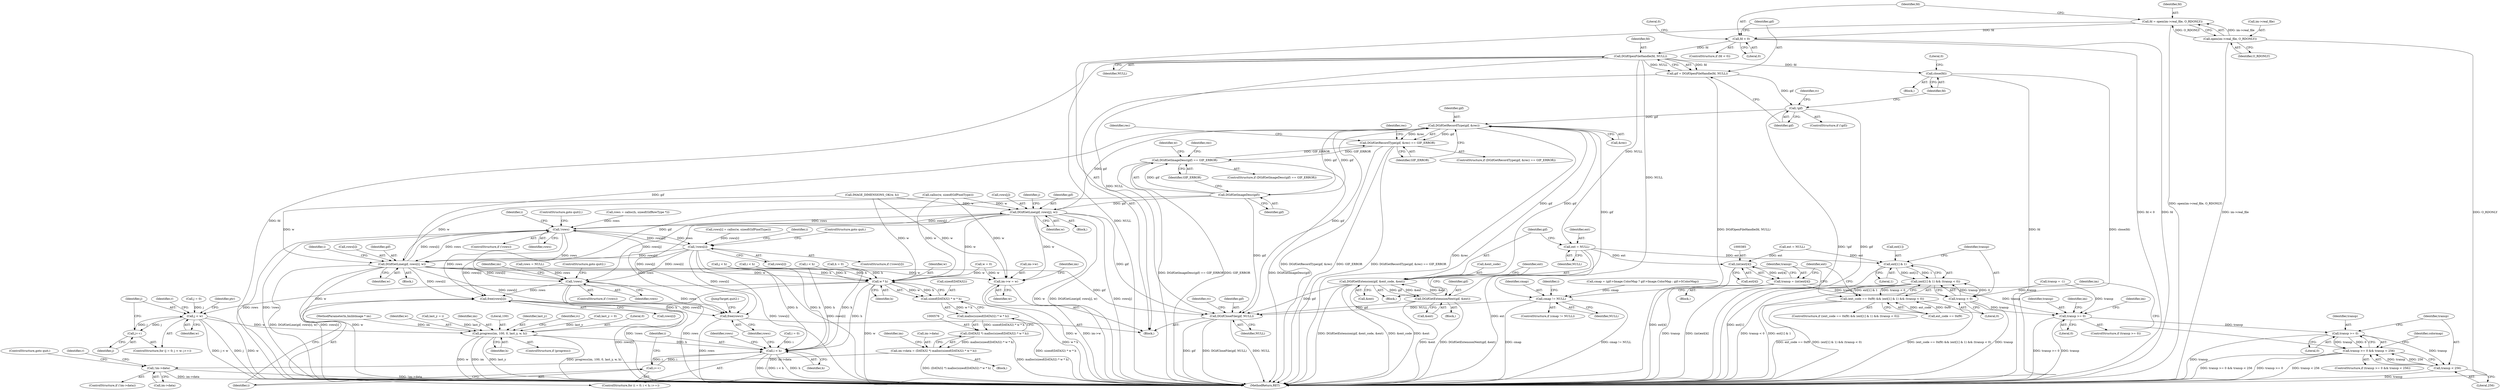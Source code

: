 digraph "0_enlightment_37a96801663b7b4cd3fbe56cc0eb8b6a17e766a8@API" {
"1000174" [label="(Call,fd = open(im->real_file, O_RDONLY))"];
"1000176" [label="(Call,open(im->real_file, O_RDONLY))"];
"1000182" [label="(Call,fd < 0)"];
"1000189" [label="(Call,DGifOpenFileHandle(fd, NULL))"];
"1000187" [label="(Call,gif = DGifOpenFileHandle(fd, NULL))"];
"1000193" [label="(Call,!gif)"];
"1000207" [label="(Call,DGifGetRecordType(gif, &rec))"];
"1000206" [label="(Call,DGifGetRecordType(gif, &rec) == GIF_ERROR)"];
"1000225" [label="(Call,DGifGetImageDesc(gif) == GIF_ERROR)"];
"1000226" [label="(Call,DGifGetImageDesc(gif))"];
"1000320" [label="(Call,DGifGetLine(gif, rows[j], w))"];
"1000261" [label="(Call,!rows)"];
"1000283" [label="(Call,!rows[i])"];
"1000338" [label="(Call,DGifGetLine(gif, rows[i], w))"];
"1000417" [label="(Call,!rows)"];
"1000763" [label="(Call,free(rows[i]))"];
"1000767" [label="(Call,free(rows))"];
"1000421" [label="(Call,im->w = w)"];
"1000581" [label="(Call,w * h)"];
"1000578" [label="(Call,sizeof(DATA32) * w * h)"];
"1000577" [label="(Call,malloc(sizeof(DATA32) * w * h))"];
"1000575" [label="(Call,(DATA32 *) malloc(sizeof(DATA32) * w * h))"];
"1000571" [label="(Call,im->data = (DATA32 *) malloc(sizeof(DATA32) * w * h))"];
"1000585" [label="(Call,!im->data)"];
"1000653" [label="(Call,j < w)"];
"1000656" [label="(Call,j++)"];
"1000743" [label="(Call,progress(im, 100, 0, last_y, w, h))"];
"1000758" [label="(Call,i < h)"];
"1000761" [label="(Call,i++)"];
"1000770" [label="(Call,DGifCloseFile(gif, NULL))"];
"1000358" [label="(Call,DGifGetExtension(gif, &ext_code, &ext))"];
"1000392" [label="(Call,DGifGetExtensionNext(gif, &ext))"];
"1000196" [label="(Call,close(fd))"];
"1000355" [label="(Call,ext = NULL)"];
"1000373" [label="(Call,ext[1] & 1)"];
"1000372" [label="(Call,(ext[1] & 1) && (transp < 0))"];
"1000368" [label="(Call,(ext_code == 0xf9) && (ext[1] & 1) && (transp < 0))"];
"1000384" [label="(Call,(int)ext[4])"];
"1000382" [label="(Call,transp = (int)ext[4])"];
"1000378" [label="(Call,transp < 0)"];
"1000400" [label="(Call,transp >= 0)"];
"1000547" [label="(Call,transp >= 0)"];
"1000546" [label="(Call,transp >= 0 && transp < 256)"];
"1000550" [label="(Call,transp < 256)"];
"1000479" [label="(Call,cmap != NULL)"];
"1000224" [label="(ControlStructure,if (DGifGetImageDesc(gif) == GIF_ERROR))"];
"1000227" [label="(Identifier,gif)"];
"1000283" [label="(Call,!rows[i])"];
"1000400" [label="(Call,transp >= 0)"];
"1000177" [label="(Call,im->real_file)"];
"1000748" [label="(Identifier,w)"];
"1000694" [label="(Call,last_y = i)"];
"1000226" [label="(Call,DGifGetImageDesc(gif))"];
"1000359" [label="(Identifier,gif)"];
"1000573" [label="(Identifier,im)"];
"1000420" [label="(ControlStructure,goto quit2;)"];
"1000744" [label="(Identifier,im)"];
"1000745" [label="(Literal,100)"];
"1000367" [label="(ControlStructure,if ((ext_code == 0xf9) && (ext[1] & 1) && (transp < 0)))"];
"1000416" [label="(ControlStructure,if (!rows))"];
"1000768" [label="(Identifier,rows)"];
"1000406" [label="(Identifier,im)"];
"1000760" [label="(Identifier,h)"];
"1000399" [label="(ControlStructure,if (transp >= 0))"];
"1000386" [label="(Call,ext[4])"];
"1000552" [label="(Literal,256)"];
"1000754" [label="(ControlStructure,for (i = 0; i < h; i++))"];
"1000357" [label="(Identifier,NULL)"];
"1000187" [label="(Call,gif = DGifOpenFileHandle(fd, NULL))"];
"1000250" [label="(Call,IMAGE_DIMENSIONS_OK(w, h))"];
"1000417" [label="(Call,!rows)"];
"1000272" [label="(Identifier,i)"];
"1000369" [label="(Call,ext_code == 0xf9)"];
"1000547" [label="(Call,transp >= 0)"];
"1000183" [label="(Identifier,fd)"];
"1000201" [label="(Identifier,rc)"];
"1000428" [label="(Identifier,im)"];
"1000548" [label="(Identifier,transp)"];
"1000332" [label="(Call,i < h)"];
"1000260" [label="(ControlStructure,if (!rows))"];
"1000747" [label="(Identifier,last_y)"];
"1000175" [label="(Identifier,fd)"];
"1000362" [label="(Call,&ext)"];
"1000180" [label="(Identifier,O_RDONLY)"];
"1000450" [label="(Block,)"];
"1000268" [label="(Call,i < h)"];
"1000325" [label="(Identifier,w)"];
"1000225" [label="(Call,DGifGetImageDesc(gif) == GIF_ERROR)"];
"1000188" [label="(Identifier,gif)"];
"1000355" [label="(Call,ext = NULL)"];
"1000322" [label="(Call,rows[j])"];
"1000181" [label="(ControlStructure,if (fd < 0))"];
"1000743" [label="(Call,progress(im, 100, 0, last_y, w, h))"];
"1000339" [label="(Identifier,gif)"];
"1000199" [label="(Literal,0)"];
"1000751" [label="(Identifier,rc)"];
"1000423" [label="(Identifier,im)"];
"1000662" [label="(Identifier,ptr)"];
"1000209" [label="(Call,&rec)"];
"1000194" [label="(Identifier,gif)"];
"1000336" [label="(Identifier,i)"];
"1000649" [label="(ControlStructure,for (j = 0; j < w; j++))"];
"1000769" [label="(JumpTarget,quit2:)"];
"1000770" [label="(Call,DGifCloseFile(gif, NULL))"];
"1000366" [label="(Block,)"];
"1000480" [label="(Identifier,cmap)"];
"1000115" [label="(Block,)"];
"1000381" [label="(Block,)"];
"1000191" [label="(Identifier,NULL)"];
"1000261" [label="(Call,!rows)"];
"1000140" [label="(Call,h = 0)"];
"1000699" [label="(Identifier,r)"];
"1000755" [label="(Call,i = 0)"];
"1000418" [label="(Identifier,rows)"];
"1000485" [label="(Identifier,i)"];
"1000392" [label="(Call,DGifGetExtensionNext(gif, &ext))"];
"1000550" [label="(Call,transp < 256)"];
"1000577" [label="(Call,malloc(sizeof(DATA32) * w * h))"];
"1000571" [label="(Call,im->data = (DATA32 *) malloc(sizeof(DATA32) * w * h))"];
"1000189" [label="(Call,DGifOpenFileHandle(fd, NULL))"];
"1000555" [label="(Identifier,colormap)"];
"1000382" [label="(Call,transp = (int)ext[4])"];
"1000384" [label="(Call,(int)ext[4])"];
"1000764" [label="(Call,rows[i])"];
"1000579" [label="(Call,sizeof(DATA32))"];
"1000235" [label="(Identifier,w)"];
"1000741" [label="(ControlStructure,if (progress))"];
"1000284" [label="(Call,rows[i])"];
"1000352" [label="(Block,)"];
"1000774" [label="(Identifier,rc)"];
"1000282" [label="(ControlStructure,if (!rows[i]))"];
"1000228" [label="(Identifier,GIF_ERROR)"];
"1000153" [label="(Call,last_y = 0)"];
"1000287" [label="(ControlStructure,goto quit;)"];
"1000656" [label="(Call,j++)"];
"1000549" [label="(Literal,0)"];
"1000393" [label="(Identifier,gif)"];
"1000586" [label="(Call,im->data)"];
"1000582" [label="(Identifier,w)"];
"1000655" [label="(Identifier,w)"];
"1000379" [label="(Identifier,transp)"];
"1000263" [label="(ControlStructure,goto quit2;)"];
"1000190" [label="(Identifier,fd)"];
"1000161" [label="(Call,rows = NULL)"];
"1000761" [label="(Call,i++)"];
"1000254" [label="(Call,rows = calloc(h, sizeof(GifRowType *)))"];
"1000758" [label="(Call,i < h)"];
"1000585" [label="(Call,!im->data)"];
"1000186" [label="(Literal,0)"];
"1000184" [label="(Literal,0)"];
"1000343" [label="(Identifier,w)"];
"1000195" [label="(Block,)"];
"1000383" [label="(Identifier,transp)"];
"1000583" [label="(Identifier,h)"];
"1000380" [label="(Literal,0)"];
"1000337" [label="(Block,)"];
"1000746" [label="(Literal,0)"];
"1000377" [label="(Literal,1)"];
"1000315" [label="(Identifier,j)"];
"1000211" [label="(Identifier,GIF_ERROR)"];
"1000266" [label="(Identifier,i)"];
"1000765" [label="(Identifier,rows)"];
"1000771" [label="(Identifier,gif)"];
"1000197" [label="(Identifier,fd)"];
"1000587" [label="(Identifier,im)"];
"1000374" [label="(Call,ext[1])"];
"1000176" [label="(Call,open(im->real_file, O_RDONLY))"];
"1000762" [label="(Identifier,i)"];
"1000478" [label="(ControlStructure,if (cmap != NULL))"];
"1000546" [label="(Call,transp >= 0 && transp < 256)"];
"1000650" [label="(Call,j = 0)"];
"1000654" [label="(Identifier,j)"];
"1000196" [label="(Call,close(fd))"];
"1000479" [label="(Call,cmap != NULL)"];
"1000545" [label="(ControlStructure,if (transp >= 0 && transp < 256))"];
"1000365" [label="(Identifier,ext)"];
"1000767" [label="(Call,free(rows))"];
"1000572" [label="(Call,im->data)"];
"1000401" [label="(Identifier,transp)"];
"1000394" [label="(Call,&ext)"];
"1000193" [label="(Call,!gif)"];
"1000207" [label="(Call,DGifGetRecordType(gif, &rec))"];
"1000759" [label="(Identifier,i)"];
"1000262" [label="(Identifier,rows)"];
"1000320" [label="(Call,DGifGetLine(gif, rows[j], w))"];
"1000338" [label="(Call,DGifGetLine(gif, rows[i], w))"];
"1000192" [label="(ControlStructure,if (!gif))"];
"1000653" [label="(Call,j < w)"];
"1000378" [label="(Call,transp < 0)"];
"1000575" [label="(Call,(DATA32 *) malloc(sizeof(DATA32) * w * h))"];
"1000321" [label="(Identifier,gif)"];
"1000372" [label="(Call,(ext[1] & 1) && (transp < 0))"];
"1000589" [label="(ControlStructure,goto quit;)"];
"1000584" [label="(ControlStructure,if (!im->data))"];
"1000389" [label="(Call,ext = NULL)"];
"1000368" [label="(Call,(ext_code == 0xf9) && (ext[1] & 1) && (transp < 0))"];
"1000581" [label="(Call,w * h)"];
"1000390" [label="(Identifier,ext)"];
"1000182" [label="(Call,fd < 0)"];
"1000174" [label="(Call,fd = open(im->real_file, O_RDONLY))"];
"1000578" [label="(Call,sizeof(DATA32) * w * h)"];
"1000164" [label="(Call,transp = -1)"];
"1000219" [label="(Identifier,rec)"];
"1000214" [label="(Identifier,rec)"];
"1000311" [label="(Call,j < h)"];
"1000457" [label="(Call,cmap = (gif->Image.ColorMap ? gif->Image.ColorMap : gif->SColorMap))"];
"1000205" [label="(ControlStructure,if (DGifGetRecordType(gif, &rec) == GIF_ERROR))"];
"1000402" [label="(Literal,0)"];
"1000593" [label="(Identifier,r)"];
"1000775" [label="(MethodReturn,RET)"];
"1000413" [label="(Identifier,im)"];
"1000356" [label="(Identifier,ext)"];
"1000358" [label="(Call,DGifGetExtension(gif, &ext_code, &ext))"];
"1000749" [label="(Identifier,h)"];
"1000231" [label="(Identifier,rec)"];
"1000425" [label="(Identifier,w)"];
"1000111" [label="(MethodParameterIn,ImlibImage * im)"];
"1000772" [label="(Identifier,NULL)"];
"1000373" [label="(Call,ext[1] & 1)"];
"1000206" [label="(Call,DGifGetRecordType(gif, &rec) == GIF_ERROR)"];
"1000319" [label="(Block,)"];
"1000763" [label="(Call,free(rows[i]))"];
"1000551" [label="(Identifier,transp)"];
"1000340" [label="(Call,rows[i])"];
"1000421" [label="(Call,im->w = w)"];
"1000360" [label="(Call,&ext_code)"];
"1000422" [label="(Call,im->w)"];
"1000208" [label="(Identifier,gif)"];
"1000278" [label="(Call,calloc(w, sizeof(GifPixelType)))"];
"1000481" [label="(Identifier,NULL)"];
"1000657" [label="(Identifier,j)"];
"1000274" [label="(Call,rows[i] = calloc(w, sizeof(GifPixelType)))"];
"1000136" [label="(Call,w = 0)"];
"1000174" -> "1000115"  [label="AST: "];
"1000174" -> "1000176"  [label="CFG: "];
"1000175" -> "1000174"  [label="AST: "];
"1000176" -> "1000174"  [label="AST: "];
"1000183" -> "1000174"  [label="CFG: "];
"1000174" -> "1000775"  [label="DDG: open(im->real_file, O_RDONLY)"];
"1000176" -> "1000174"  [label="DDG: im->real_file"];
"1000176" -> "1000174"  [label="DDG: O_RDONLY"];
"1000174" -> "1000182"  [label="DDG: fd"];
"1000176" -> "1000180"  [label="CFG: "];
"1000177" -> "1000176"  [label="AST: "];
"1000180" -> "1000176"  [label="AST: "];
"1000176" -> "1000775"  [label="DDG: O_RDONLY"];
"1000176" -> "1000775"  [label="DDG: im->real_file"];
"1000182" -> "1000181"  [label="AST: "];
"1000182" -> "1000184"  [label="CFG: "];
"1000183" -> "1000182"  [label="AST: "];
"1000184" -> "1000182"  [label="AST: "];
"1000186" -> "1000182"  [label="CFG: "];
"1000188" -> "1000182"  [label="CFG: "];
"1000182" -> "1000775"  [label="DDG: fd < 0"];
"1000182" -> "1000775"  [label="DDG: fd"];
"1000182" -> "1000189"  [label="DDG: fd"];
"1000189" -> "1000187"  [label="AST: "];
"1000189" -> "1000191"  [label="CFG: "];
"1000190" -> "1000189"  [label="AST: "];
"1000191" -> "1000189"  [label="AST: "];
"1000187" -> "1000189"  [label="CFG: "];
"1000189" -> "1000775"  [label="DDG: fd"];
"1000189" -> "1000775"  [label="DDG: NULL"];
"1000189" -> "1000187"  [label="DDG: fd"];
"1000189" -> "1000187"  [label="DDG: NULL"];
"1000189" -> "1000196"  [label="DDG: fd"];
"1000189" -> "1000355"  [label="DDG: NULL"];
"1000189" -> "1000479"  [label="DDG: NULL"];
"1000189" -> "1000770"  [label="DDG: NULL"];
"1000187" -> "1000115"  [label="AST: "];
"1000188" -> "1000187"  [label="AST: "];
"1000194" -> "1000187"  [label="CFG: "];
"1000187" -> "1000775"  [label="DDG: DGifOpenFileHandle(fd, NULL)"];
"1000187" -> "1000193"  [label="DDG: gif"];
"1000193" -> "1000192"  [label="AST: "];
"1000193" -> "1000194"  [label="CFG: "];
"1000194" -> "1000193"  [label="AST: "];
"1000197" -> "1000193"  [label="CFG: "];
"1000201" -> "1000193"  [label="CFG: "];
"1000193" -> "1000775"  [label="DDG: gif"];
"1000193" -> "1000775"  [label="DDG: !gif"];
"1000193" -> "1000207"  [label="DDG: gif"];
"1000207" -> "1000206"  [label="AST: "];
"1000207" -> "1000209"  [label="CFG: "];
"1000208" -> "1000207"  [label="AST: "];
"1000209" -> "1000207"  [label="AST: "];
"1000211" -> "1000207"  [label="CFG: "];
"1000207" -> "1000775"  [label="DDG: &rec"];
"1000207" -> "1000206"  [label="DDG: gif"];
"1000207" -> "1000206"  [label="DDG: &rec"];
"1000338" -> "1000207"  [label="DDG: gif"];
"1000392" -> "1000207"  [label="DDG: gif"];
"1000320" -> "1000207"  [label="DDG: gif"];
"1000358" -> "1000207"  [label="DDG: gif"];
"1000226" -> "1000207"  [label="DDG: gif"];
"1000207" -> "1000226"  [label="DDG: gif"];
"1000207" -> "1000358"  [label="DDG: gif"];
"1000207" -> "1000770"  [label="DDG: gif"];
"1000206" -> "1000205"  [label="AST: "];
"1000206" -> "1000211"  [label="CFG: "];
"1000211" -> "1000206"  [label="AST: "];
"1000214" -> "1000206"  [label="CFG: "];
"1000219" -> "1000206"  [label="CFG: "];
"1000206" -> "1000775"  [label="DDG: DGifGetRecordType(gif, &rec) == GIF_ERROR"];
"1000206" -> "1000775"  [label="DDG: DGifGetRecordType(gif, &rec)"];
"1000206" -> "1000775"  [label="DDG: GIF_ERROR"];
"1000225" -> "1000206"  [label="DDG: GIF_ERROR"];
"1000206" -> "1000225"  [label="DDG: GIF_ERROR"];
"1000225" -> "1000224"  [label="AST: "];
"1000225" -> "1000228"  [label="CFG: "];
"1000226" -> "1000225"  [label="AST: "];
"1000228" -> "1000225"  [label="AST: "];
"1000231" -> "1000225"  [label="CFG: "];
"1000235" -> "1000225"  [label="CFG: "];
"1000225" -> "1000775"  [label="DDG: DGifGetImageDesc(gif) == GIF_ERROR"];
"1000225" -> "1000775"  [label="DDG: DGifGetImageDesc(gif)"];
"1000225" -> "1000775"  [label="DDG: GIF_ERROR"];
"1000226" -> "1000225"  [label="DDG: gif"];
"1000226" -> "1000227"  [label="CFG: "];
"1000227" -> "1000226"  [label="AST: "];
"1000228" -> "1000226"  [label="CFG: "];
"1000226" -> "1000320"  [label="DDG: gif"];
"1000226" -> "1000338"  [label="DDG: gif"];
"1000226" -> "1000770"  [label="DDG: gif"];
"1000320" -> "1000319"  [label="AST: "];
"1000320" -> "1000325"  [label="CFG: "];
"1000321" -> "1000320"  [label="AST: "];
"1000322" -> "1000320"  [label="AST: "];
"1000325" -> "1000320"  [label="AST: "];
"1000315" -> "1000320"  [label="CFG: "];
"1000320" -> "1000775"  [label="DDG: rows[j]"];
"1000320" -> "1000775"  [label="DDG: w"];
"1000320" -> "1000775"  [label="DDG: DGifGetLine(gif, rows[j], w)"];
"1000320" -> "1000261"  [label="DDG: rows[j]"];
"1000261" -> "1000320"  [label="DDG: rows"];
"1000250" -> "1000320"  [label="DDG: w"];
"1000278" -> "1000320"  [label="DDG: w"];
"1000320" -> "1000417"  [label="DDG: rows[j]"];
"1000320" -> "1000421"  [label="DDG: w"];
"1000320" -> "1000581"  [label="DDG: w"];
"1000320" -> "1000767"  [label="DDG: rows[j]"];
"1000320" -> "1000770"  [label="DDG: gif"];
"1000261" -> "1000260"  [label="AST: "];
"1000261" -> "1000262"  [label="CFG: "];
"1000262" -> "1000261"  [label="AST: "];
"1000263" -> "1000261"  [label="CFG: "];
"1000266" -> "1000261"  [label="CFG: "];
"1000261" -> "1000775"  [label="DDG: rows"];
"1000261" -> "1000775"  [label="DDG: !rows"];
"1000283" -> "1000261"  [label="DDG: rows[i]"];
"1000254" -> "1000261"  [label="DDG: rows"];
"1000338" -> "1000261"  [label="DDG: rows[i]"];
"1000261" -> "1000283"  [label="DDG: rows"];
"1000261" -> "1000338"  [label="DDG: rows"];
"1000261" -> "1000417"  [label="DDG: rows"];
"1000261" -> "1000763"  [label="DDG: rows"];
"1000261" -> "1000767"  [label="DDG: rows"];
"1000283" -> "1000282"  [label="AST: "];
"1000283" -> "1000284"  [label="CFG: "];
"1000284" -> "1000283"  [label="AST: "];
"1000287" -> "1000283"  [label="CFG: "];
"1000272" -> "1000283"  [label="CFG: "];
"1000283" -> "1000775"  [label="DDG: rows[i]"];
"1000283" -> "1000775"  [label="DDG: !rows[i]"];
"1000274" -> "1000283"  [label="DDG: rows[i]"];
"1000283" -> "1000338"  [label="DDG: rows[i]"];
"1000283" -> "1000417"  [label="DDG: rows[i]"];
"1000283" -> "1000763"  [label="DDG: rows[i]"];
"1000283" -> "1000767"  [label="DDG: rows[i]"];
"1000338" -> "1000337"  [label="AST: "];
"1000338" -> "1000343"  [label="CFG: "];
"1000339" -> "1000338"  [label="AST: "];
"1000340" -> "1000338"  [label="AST: "];
"1000343" -> "1000338"  [label="AST: "];
"1000336" -> "1000338"  [label="CFG: "];
"1000338" -> "1000775"  [label="DDG: w"];
"1000338" -> "1000775"  [label="DDG: DGifGetLine(gif, rows[i], w)"];
"1000338" -> "1000775"  [label="DDG: rows[i]"];
"1000250" -> "1000338"  [label="DDG: w"];
"1000278" -> "1000338"  [label="DDG: w"];
"1000338" -> "1000417"  [label="DDG: rows[i]"];
"1000338" -> "1000421"  [label="DDG: w"];
"1000338" -> "1000581"  [label="DDG: w"];
"1000338" -> "1000763"  [label="DDG: rows[i]"];
"1000338" -> "1000767"  [label="DDG: rows[i]"];
"1000338" -> "1000770"  [label="DDG: gif"];
"1000417" -> "1000416"  [label="AST: "];
"1000417" -> "1000418"  [label="CFG: "];
"1000418" -> "1000417"  [label="AST: "];
"1000420" -> "1000417"  [label="CFG: "];
"1000423" -> "1000417"  [label="CFG: "];
"1000417" -> "1000775"  [label="DDG: rows"];
"1000417" -> "1000775"  [label="DDG: !rows"];
"1000161" -> "1000417"  [label="DDG: rows"];
"1000417" -> "1000763"  [label="DDG: rows"];
"1000417" -> "1000767"  [label="DDG: rows"];
"1000763" -> "1000754"  [label="AST: "];
"1000763" -> "1000764"  [label="CFG: "];
"1000764" -> "1000763"  [label="AST: "];
"1000762" -> "1000763"  [label="CFG: "];
"1000763" -> "1000775"  [label="DDG: rows[i]"];
"1000763" -> "1000767"  [label="DDG: rows[i]"];
"1000767" -> "1000115"  [label="AST: "];
"1000767" -> "1000768"  [label="CFG: "];
"1000768" -> "1000767"  [label="AST: "];
"1000769" -> "1000767"  [label="CFG: "];
"1000767" -> "1000775"  [label="DDG: rows"];
"1000421" -> "1000115"  [label="AST: "];
"1000421" -> "1000425"  [label="CFG: "];
"1000422" -> "1000421"  [label="AST: "];
"1000425" -> "1000421"  [label="AST: "];
"1000428" -> "1000421"  [label="CFG: "];
"1000421" -> "1000775"  [label="DDG: im->w"];
"1000421" -> "1000775"  [label="DDG: w"];
"1000250" -> "1000421"  [label="DDG: w"];
"1000278" -> "1000421"  [label="DDG: w"];
"1000136" -> "1000421"  [label="DDG: w"];
"1000581" -> "1000578"  [label="AST: "];
"1000581" -> "1000583"  [label="CFG: "];
"1000582" -> "1000581"  [label="AST: "];
"1000583" -> "1000581"  [label="AST: "];
"1000578" -> "1000581"  [label="CFG: "];
"1000581" -> "1000775"  [label="DDG: w"];
"1000581" -> "1000578"  [label="DDG: w"];
"1000581" -> "1000578"  [label="DDG: h"];
"1000250" -> "1000581"  [label="DDG: w"];
"1000278" -> "1000581"  [label="DDG: w"];
"1000136" -> "1000581"  [label="DDG: w"];
"1000332" -> "1000581"  [label="DDG: h"];
"1000311" -> "1000581"  [label="DDG: h"];
"1000140" -> "1000581"  [label="DDG: h"];
"1000268" -> "1000581"  [label="DDG: h"];
"1000581" -> "1000653"  [label="DDG: w"];
"1000581" -> "1000743"  [label="DDG: h"];
"1000581" -> "1000758"  [label="DDG: h"];
"1000578" -> "1000577"  [label="AST: "];
"1000579" -> "1000578"  [label="AST: "];
"1000577" -> "1000578"  [label="CFG: "];
"1000578" -> "1000775"  [label="DDG: w * h"];
"1000578" -> "1000577"  [label="DDG: w * h"];
"1000577" -> "1000575"  [label="AST: "];
"1000575" -> "1000577"  [label="CFG: "];
"1000577" -> "1000775"  [label="DDG: sizeof(DATA32) * w * h"];
"1000577" -> "1000575"  [label="DDG: sizeof(DATA32) * w * h"];
"1000575" -> "1000571"  [label="AST: "];
"1000576" -> "1000575"  [label="AST: "];
"1000571" -> "1000575"  [label="CFG: "];
"1000575" -> "1000775"  [label="DDG: malloc(sizeof(DATA32) * w * h)"];
"1000575" -> "1000571"  [label="DDG: malloc(sizeof(DATA32) * w * h)"];
"1000571" -> "1000450"  [label="AST: "];
"1000572" -> "1000571"  [label="AST: "];
"1000587" -> "1000571"  [label="CFG: "];
"1000571" -> "1000775"  [label="DDG: (DATA32 *) malloc(sizeof(DATA32) * w * h)"];
"1000571" -> "1000585"  [label="DDG: im->data"];
"1000585" -> "1000584"  [label="AST: "];
"1000585" -> "1000586"  [label="CFG: "];
"1000586" -> "1000585"  [label="AST: "];
"1000589" -> "1000585"  [label="CFG: "];
"1000593" -> "1000585"  [label="CFG: "];
"1000585" -> "1000775"  [label="DDG: im->data"];
"1000585" -> "1000775"  [label="DDG: !im->data"];
"1000653" -> "1000649"  [label="AST: "];
"1000653" -> "1000655"  [label="CFG: "];
"1000654" -> "1000653"  [label="AST: "];
"1000655" -> "1000653"  [label="AST: "];
"1000662" -> "1000653"  [label="CFG: "];
"1000699" -> "1000653"  [label="CFG: "];
"1000653" -> "1000775"  [label="DDG: w"];
"1000653" -> "1000775"  [label="DDG: j < w"];
"1000653" -> "1000775"  [label="DDG: j"];
"1000650" -> "1000653"  [label="DDG: j"];
"1000656" -> "1000653"  [label="DDG: j"];
"1000653" -> "1000656"  [label="DDG: j"];
"1000653" -> "1000743"  [label="DDG: w"];
"1000656" -> "1000649"  [label="AST: "];
"1000656" -> "1000657"  [label="CFG: "];
"1000657" -> "1000656"  [label="AST: "];
"1000654" -> "1000656"  [label="CFG: "];
"1000743" -> "1000741"  [label="AST: "];
"1000743" -> "1000749"  [label="CFG: "];
"1000744" -> "1000743"  [label="AST: "];
"1000745" -> "1000743"  [label="AST: "];
"1000746" -> "1000743"  [label="AST: "];
"1000747" -> "1000743"  [label="AST: "];
"1000748" -> "1000743"  [label="AST: "];
"1000749" -> "1000743"  [label="AST: "];
"1000751" -> "1000743"  [label="CFG: "];
"1000743" -> "1000775"  [label="DDG: w"];
"1000743" -> "1000775"  [label="DDG: im"];
"1000743" -> "1000775"  [label="DDG: last_y"];
"1000743" -> "1000775"  [label="DDG: progress(im, 100, 0, last_y, w, h)"];
"1000111" -> "1000743"  [label="DDG: im"];
"1000694" -> "1000743"  [label="DDG: last_y"];
"1000153" -> "1000743"  [label="DDG: last_y"];
"1000743" -> "1000758"  [label="DDG: h"];
"1000758" -> "1000754"  [label="AST: "];
"1000758" -> "1000760"  [label="CFG: "];
"1000759" -> "1000758"  [label="AST: "];
"1000760" -> "1000758"  [label="AST: "];
"1000765" -> "1000758"  [label="CFG: "];
"1000768" -> "1000758"  [label="CFG: "];
"1000758" -> "1000775"  [label="DDG: i < h"];
"1000758" -> "1000775"  [label="DDG: h"];
"1000758" -> "1000775"  [label="DDG: i"];
"1000761" -> "1000758"  [label="DDG: i"];
"1000755" -> "1000758"  [label="DDG: i"];
"1000268" -> "1000758"  [label="DDG: h"];
"1000332" -> "1000758"  [label="DDG: h"];
"1000311" -> "1000758"  [label="DDG: h"];
"1000140" -> "1000758"  [label="DDG: h"];
"1000758" -> "1000761"  [label="DDG: i"];
"1000761" -> "1000754"  [label="AST: "];
"1000761" -> "1000762"  [label="CFG: "];
"1000762" -> "1000761"  [label="AST: "];
"1000759" -> "1000761"  [label="CFG: "];
"1000770" -> "1000115"  [label="AST: "];
"1000770" -> "1000772"  [label="CFG: "];
"1000771" -> "1000770"  [label="AST: "];
"1000772" -> "1000770"  [label="AST: "];
"1000774" -> "1000770"  [label="CFG: "];
"1000770" -> "1000775"  [label="DDG: DGifCloseFile(gif, NULL)"];
"1000770" -> "1000775"  [label="DDG: NULL"];
"1000770" -> "1000775"  [label="DDG: gif"];
"1000392" -> "1000770"  [label="DDG: gif"];
"1000358" -> "1000770"  [label="DDG: gif"];
"1000479" -> "1000770"  [label="DDG: NULL"];
"1000358" -> "1000352"  [label="AST: "];
"1000358" -> "1000362"  [label="CFG: "];
"1000359" -> "1000358"  [label="AST: "];
"1000360" -> "1000358"  [label="AST: "];
"1000362" -> "1000358"  [label="AST: "];
"1000365" -> "1000358"  [label="CFG: "];
"1000358" -> "1000775"  [label="DDG: DGifGetExtension(gif, &ext_code, &ext)"];
"1000358" -> "1000775"  [label="DDG: &ext_code"];
"1000358" -> "1000775"  [label="DDG: &ext"];
"1000392" -> "1000358"  [label="DDG: &ext"];
"1000358" -> "1000392"  [label="DDG: gif"];
"1000358" -> "1000392"  [label="DDG: &ext"];
"1000392" -> "1000366"  [label="AST: "];
"1000392" -> "1000394"  [label="CFG: "];
"1000393" -> "1000392"  [label="AST: "];
"1000394" -> "1000392"  [label="AST: "];
"1000365" -> "1000392"  [label="CFG: "];
"1000392" -> "1000775"  [label="DDG: &ext"];
"1000392" -> "1000775"  [label="DDG: DGifGetExtensionNext(gif, &ext)"];
"1000196" -> "1000195"  [label="AST: "];
"1000196" -> "1000197"  [label="CFG: "];
"1000197" -> "1000196"  [label="AST: "];
"1000199" -> "1000196"  [label="CFG: "];
"1000196" -> "1000775"  [label="DDG: fd"];
"1000196" -> "1000775"  [label="DDG: close(fd)"];
"1000355" -> "1000352"  [label="AST: "];
"1000355" -> "1000357"  [label="CFG: "];
"1000356" -> "1000355"  [label="AST: "];
"1000357" -> "1000355"  [label="AST: "];
"1000359" -> "1000355"  [label="CFG: "];
"1000355" -> "1000775"  [label="DDG: ext"];
"1000355" -> "1000373"  [label="DDG: ext"];
"1000355" -> "1000384"  [label="DDG: ext"];
"1000373" -> "1000372"  [label="AST: "];
"1000373" -> "1000377"  [label="CFG: "];
"1000374" -> "1000373"  [label="AST: "];
"1000377" -> "1000373"  [label="AST: "];
"1000379" -> "1000373"  [label="CFG: "];
"1000372" -> "1000373"  [label="CFG: "];
"1000373" -> "1000775"  [label="DDG: ext[1]"];
"1000373" -> "1000372"  [label="DDG: ext[1]"];
"1000373" -> "1000372"  [label="DDG: 1"];
"1000389" -> "1000373"  [label="DDG: ext"];
"1000372" -> "1000368"  [label="AST: "];
"1000372" -> "1000378"  [label="CFG: "];
"1000378" -> "1000372"  [label="AST: "];
"1000368" -> "1000372"  [label="CFG: "];
"1000372" -> "1000775"  [label="DDG: ext[1] & 1"];
"1000372" -> "1000775"  [label="DDG: transp < 0"];
"1000372" -> "1000368"  [label="DDG: ext[1] & 1"];
"1000372" -> "1000368"  [label="DDG: transp < 0"];
"1000378" -> "1000372"  [label="DDG: transp"];
"1000378" -> "1000372"  [label="DDG: 0"];
"1000368" -> "1000367"  [label="AST: "];
"1000368" -> "1000369"  [label="CFG: "];
"1000369" -> "1000368"  [label="AST: "];
"1000383" -> "1000368"  [label="CFG: "];
"1000390" -> "1000368"  [label="CFG: "];
"1000368" -> "1000775"  [label="DDG: ext_code == 0xf9"];
"1000368" -> "1000775"  [label="DDG: (ext_code == 0xf9) && (ext[1] & 1) && (transp < 0)"];
"1000368" -> "1000775"  [label="DDG: (ext[1] & 1) && (transp < 0)"];
"1000369" -> "1000368"  [label="DDG: ext_code"];
"1000369" -> "1000368"  [label="DDG: 0xf9"];
"1000384" -> "1000382"  [label="AST: "];
"1000384" -> "1000386"  [label="CFG: "];
"1000385" -> "1000384"  [label="AST: "];
"1000386" -> "1000384"  [label="AST: "];
"1000382" -> "1000384"  [label="CFG: "];
"1000384" -> "1000775"  [label="DDG: ext[4]"];
"1000384" -> "1000382"  [label="DDG: ext[4]"];
"1000389" -> "1000384"  [label="DDG: ext"];
"1000382" -> "1000381"  [label="AST: "];
"1000383" -> "1000382"  [label="AST: "];
"1000390" -> "1000382"  [label="CFG: "];
"1000382" -> "1000775"  [label="DDG: transp"];
"1000382" -> "1000775"  [label="DDG: (int)ext[4]"];
"1000382" -> "1000378"  [label="DDG: transp"];
"1000382" -> "1000400"  [label="DDG: transp"];
"1000378" -> "1000380"  [label="CFG: "];
"1000379" -> "1000378"  [label="AST: "];
"1000380" -> "1000378"  [label="AST: "];
"1000378" -> "1000775"  [label="DDG: transp"];
"1000164" -> "1000378"  [label="DDG: transp"];
"1000378" -> "1000400"  [label="DDG: transp"];
"1000400" -> "1000399"  [label="AST: "];
"1000400" -> "1000402"  [label="CFG: "];
"1000401" -> "1000400"  [label="AST: "];
"1000402" -> "1000400"  [label="AST: "];
"1000406" -> "1000400"  [label="CFG: "];
"1000413" -> "1000400"  [label="CFG: "];
"1000400" -> "1000775"  [label="DDG: transp"];
"1000400" -> "1000775"  [label="DDG: transp >= 0"];
"1000164" -> "1000400"  [label="DDG: transp"];
"1000400" -> "1000547"  [label="DDG: transp"];
"1000547" -> "1000546"  [label="AST: "];
"1000547" -> "1000549"  [label="CFG: "];
"1000548" -> "1000547"  [label="AST: "];
"1000549" -> "1000547"  [label="AST: "];
"1000551" -> "1000547"  [label="CFG: "];
"1000546" -> "1000547"  [label="CFG: "];
"1000547" -> "1000775"  [label="DDG: transp"];
"1000547" -> "1000546"  [label="DDG: transp"];
"1000547" -> "1000546"  [label="DDG: 0"];
"1000547" -> "1000550"  [label="DDG: transp"];
"1000546" -> "1000545"  [label="AST: "];
"1000546" -> "1000550"  [label="CFG: "];
"1000550" -> "1000546"  [label="AST: "];
"1000555" -> "1000546"  [label="CFG: "];
"1000573" -> "1000546"  [label="CFG: "];
"1000546" -> "1000775"  [label="DDG: transp < 256"];
"1000546" -> "1000775"  [label="DDG: transp >= 0 && transp < 256"];
"1000546" -> "1000775"  [label="DDG: transp >= 0"];
"1000550" -> "1000546"  [label="DDG: transp"];
"1000550" -> "1000546"  [label="DDG: 256"];
"1000550" -> "1000552"  [label="CFG: "];
"1000551" -> "1000550"  [label="AST: "];
"1000552" -> "1000550"  [label="AST: "];
"1000550" -> "1000775"  [label="DDG: transp"];
"1000479" -> "1000478"  [label="AST: "];
"1000479" -> "1000481"  [label="CFG: "];
"1000480" -> "1000479"  [label="AST: "];
"1000481" -> "1000479"  [label="AST: "];
"1000485" -> "1000479"  [label="CFG: "];
"1000573" -> "1000479"  [label="CFG: "];
"1000479" -> "1000775"  [label="DDG: cmap != NULL"];
"1000479" -> "1000775"  [label="DDG: cmap"];
"1000457" -> "1000479"  [label="DDG: cmap"];
}
